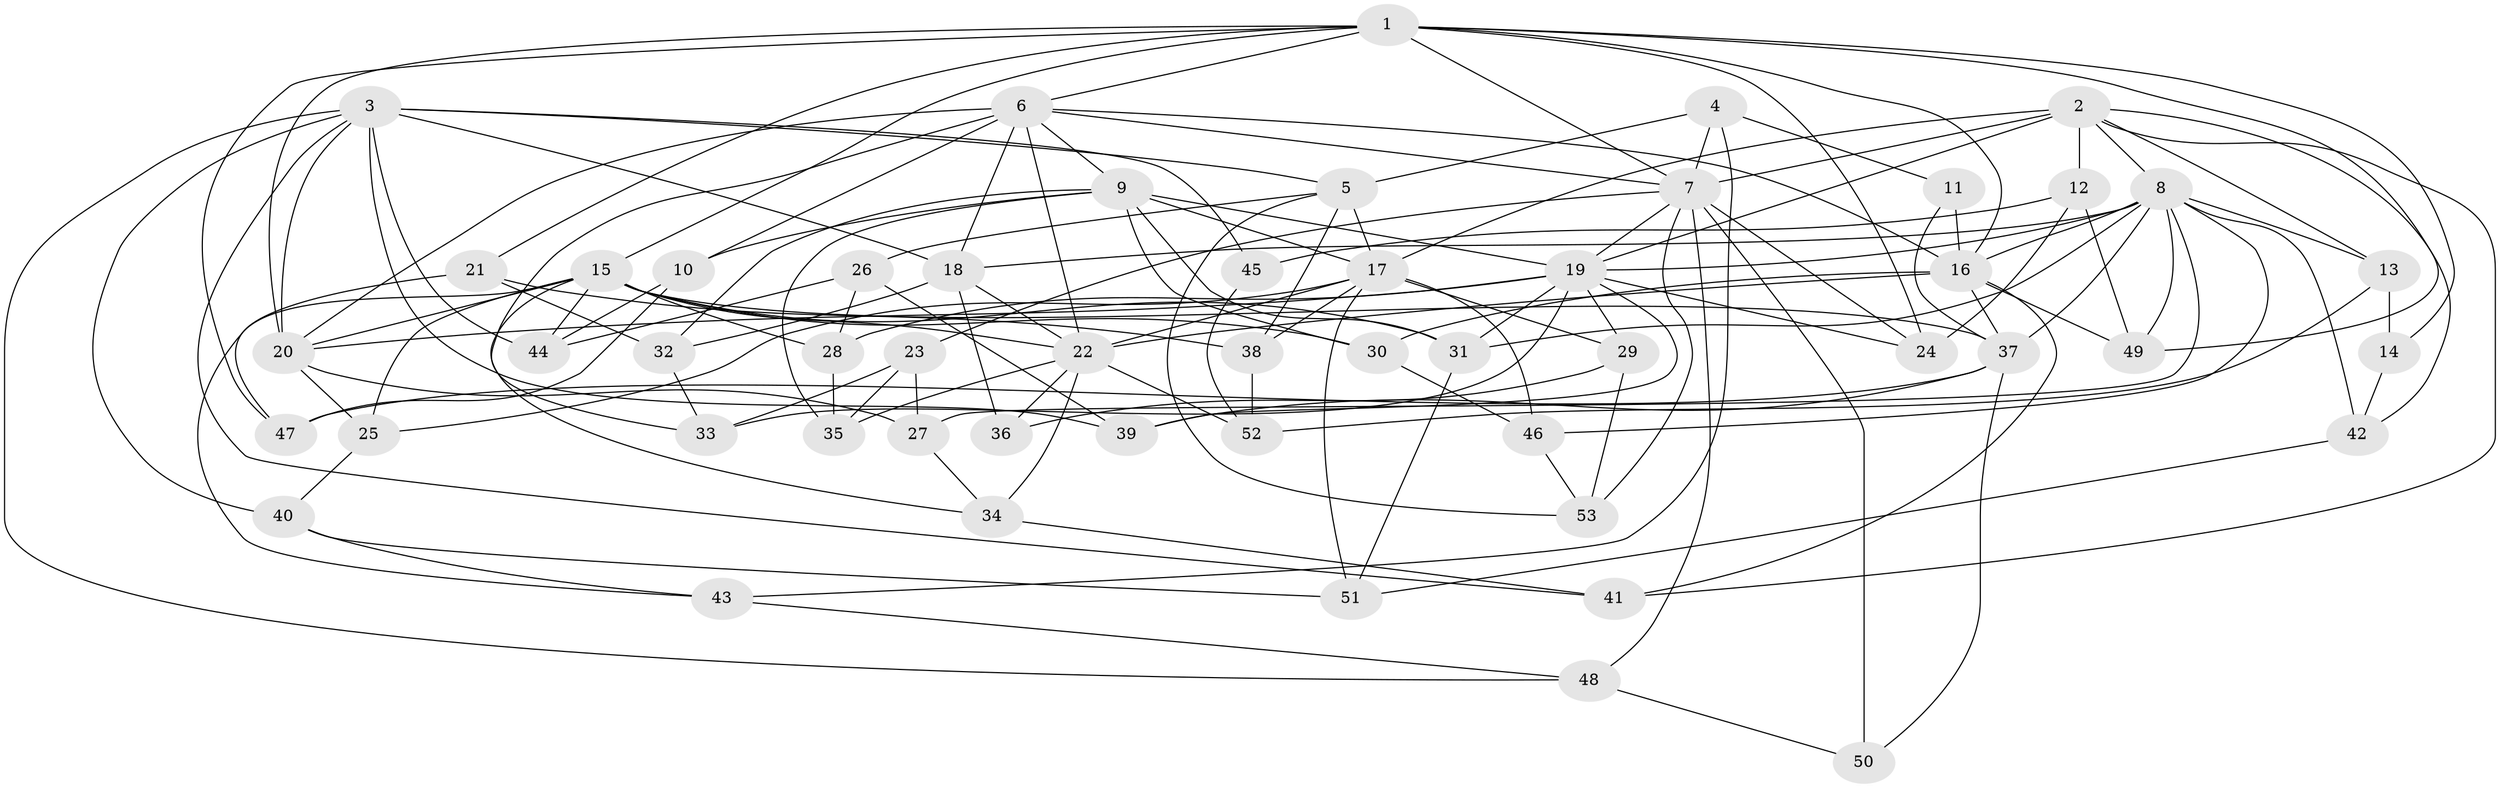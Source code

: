 // original degree distribution, {4: 1.0}
// Generated by graph-tools (version 1.1) at 2025/38/03/09/25 02:38:03]
// undirected, 53 vertices, 142 edges
graph export_dot {
graph [start="1"]
  node [color=gray90,style=filled];
  1;
  2;
  3;
  4;
  5;
  6;
  7;
  8;
  9;
  10;
  11;
  12;
  13;
  14;
  15;
  16;
  17;
  18;
  19;
  20;
  21;
  22;
  23;
  24;
  25;
  26;
  27;
  28;
  29;
  30;
  31;
  32;
  33;
  34;
  35;
  36;
  37;
  38;
  39;
  40;
  41;
  42;
  43;
  44;
  45;
  46;
  47;
  48;
  49;
  50;
  51;
  52;
  53;
  1 -- 6 [weight=1.0];
  1 -- 7 [weight=1.0];
  1 -- 14 [weight=2.0];
  1 -- 15 [weight=1.0];
  1 -- 16 [weight=1.0];
  1 -- 20 [weight=2.0];
  1 -- 21 [weight=1.0];
  1 -- 24 [weight=1.0];
  1 -- 47 [weight=1.0];
  1 -- 49 [weight=1.0];
  2 -- 7 [weight=2.0];
  2 -- 8 [weight=1.0];
  2 -- 12 [weight=1.0];
  2 -- 13 [weight=1.0];
  2 -- 17 [weight=1.0];
  2 -- 19 [weight=2.0];
  2 -- 41 [weight=1.0];
  2 -- 42 [weight=1.0];
  3 -- 5 [weight=1.0];
  3 -- 18 [weight=1.0];
  3 -- 20 [weight=1.0];
  3 -- 39 [weight=1.0];
  3 -- 40 [weight=1.0];
  3 -- 41 [weight=1.0];
  3 -- 44 [weight=1.0];
  3 -- 45 [weight=2.0];
  3 -- 48 [weight=1.0];
  4 -- 5 [weight=1.0];
  4 -- 7 [weight=1.0];
  4 -- 11 [weight=1.0];
  4 -- 43 [weight=1.0];
  5 -- 17 [weight=3.0];
  5 -- 26 [weight=1.0];
  5 -- 38 [weight=1.0];
  5 -- 53 [weight=1.0];
  6 -- 7 [weight=1.0];
  6 -- 9 [weight=1.0];
  6 -- 10 [weight=1.0];
  6 -- 16 [weight=1.0];
  6 -- 18 [weight=2.0];
  6 -- 20 [weight=1.0];
  6 -- 22 [weight=1.0];
  6 -- 33 [weight=1.0];
  7 -- 19 [weight=1.0];
  7 -- 23 [weight=1.0];
  7 -- 24 [weight=1.0];
  7 -- 48 [weight=1.0];
  7 -- 50 [weight=2.0];
  7 -- 53 [weight=1.0];
  8 -- 13 [weight=1.0];
  8 -- 16 [weight=1.0];
  8 -- 18 [weight=1.0];
  8 -- 19 [weight=1.0];
  8 -- 27 [weight=1.0];
  8 -- 31 [weight=1.0];
  8 -- 37 [weight=2.0];
  8 -- 42 [weight=1.0];
  8 -- 46 [weight=1.0];
  8 -- 49 [weight=1.0];
  9 -- 10 [weight=1.0];
  9 -- 17 [weight=1.0];
  9 -- 19 [weight=1.0];
  9 -- 30 [weight=1.0];
  9 -- 31 [weight=1.0];
  9 -- 32 [weight=1.0];
  9 -- 35 [weight=1.0];
  10 -- 44 [weight=1.0];
  10 -- 47 [weight=1.0];
  11 -- 16 [weight=2.0];
  11 -- 37 [weight=1.0];
  12 -- 24 [weight=1.0];
  12 -- 45 [weight=1.0];
  12 -- 49 [weight=1.0];
  13 -- 14 [weight=1.0];
  13 -- 52 [weight=1.0];
  14 -- 42 [weight=1.0];
  15 -- 20 [weight=1.0];
  15 -- 22 [weight=1.0];
  15 -- 25 [weight=1.0];
  15 -- 28 [weight=1.0];
  15 -- 30 [weight=1.0];
  15 -- 31 [weight=2.0];
  15 -- 34 [weight=1.0];
  15 -- 37 [weight=1.0];
  15 -- 43 [weight=1.0];
  15 -- 44 [weight=1.0];
  16 -- 22 [weight=3.0];
  16 -- 30 [weight=1.0];
  16 -- 37 [weight=1.0];
  16 -- 41 [weight=1.0];
  16 -- 49 [weight=1.0];
  17 -- 22 [weight=2.0];
  17 -- 25 [weight=1.0];
  17 -- 29 [weight=1.0];
  17 -- 38 [weight=1.0];
  17 -- 46 [weight=1.0];
  17 -- 51 [weight=1.0];
  18 -- 22 [weight=1.0];
  18 -- 32 [weight=1.0];
  18 -- 36 [weight=2.0];
  19 -- 20 [weight=1.0];
  19 -- 24 [weight=1.0];
  19 -- 28 [weight=1.0];
  19 -- 29 [weight=1.0];
  19 -- 31 [weight=1.0];
  19 -- 33 [weight=1.0];
  19 -- 39 [weight=1.0];
  20 -- 25 [weight=1.0];
  20 -- 27 [weight=1.0];
  21 -- 32 [weight=1.0];
  21 -- 38 [weight=1.0];
  21 -- 47 [weight=1.0];
  22 -- 34 [weight=1.0];
  22 -- 35 [weight=1.0];
  22 -- 36 [weight=1.0];
  22 -- 52 [weight=1.0];
  23 -- 27 [weight=1.0];
  23 -- 33 [weight=1.0];
  23 -- 35 [weight=1.0];
  25 -- 40 [weight=1.0];
  26 -- 28 [weight=1.0];
  26 -- 39 [weight=1.0];
  26 -- 44 [weight=1.0];
  27 -- 34 [weight=1.0];
  28 -- 35 [weight=1.0];
  29 -- 36 [weight=1.0];
  29 -- 53 [weight=1.0];
  30 -- 46 [weight=1.0];
  31 -- 51 [weight=1.0];
  32 -- 33 [weight=1.0];
  34 -- 41 [weight=1.0];
  37 -- 39 [weight=1.0];
  37 -- 47 [weight=1.0];
  37 -- 50 [weight=1.0];
  38 -- 52 [weight=1.0];
  40 -- 43 [weight=1.0];
  40 -- 51 [weight=1.0];
  42 -- 51 [weight=1.0];
  43 -- 48 [weight=1.0];
  45 -- 52 [weight=1.0];
  46 -- 53 [weight=1.0];
  48 -- 50 [weight=1.0];
}

